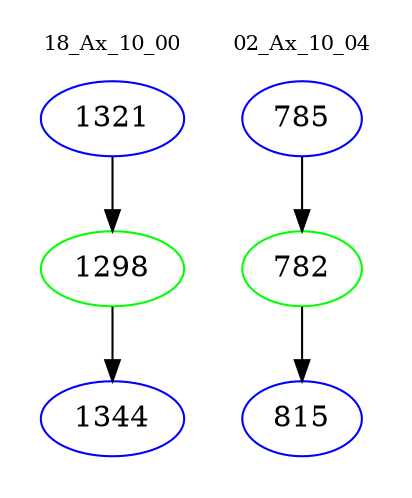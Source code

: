 digraph{
subgraph cluster_0 {
color = white
label = "18_Ax_10_00";
fontsize=10;
T0_1321 [label="1321", color="blue"]
T0_1321 -> T0_1298 [color="black"]
T0_1298 [label="1298", color="green"]
T0_1298 -> T0_1344 [color="black"]
T0_1344 [label="1344", color="blue"]
}
subgraph cluster_1 {
color = white
label = "02_Ax_10_04";
fontsize=10;
T1_785 [label="785", color="blue"]
T1_785 -> T1_782 [color="black"]
T1_782 [label="782", color="green"]
T1_782 -> T1_815 [color="black"]
T1_815 [label="815", color="blue"]
}
}
